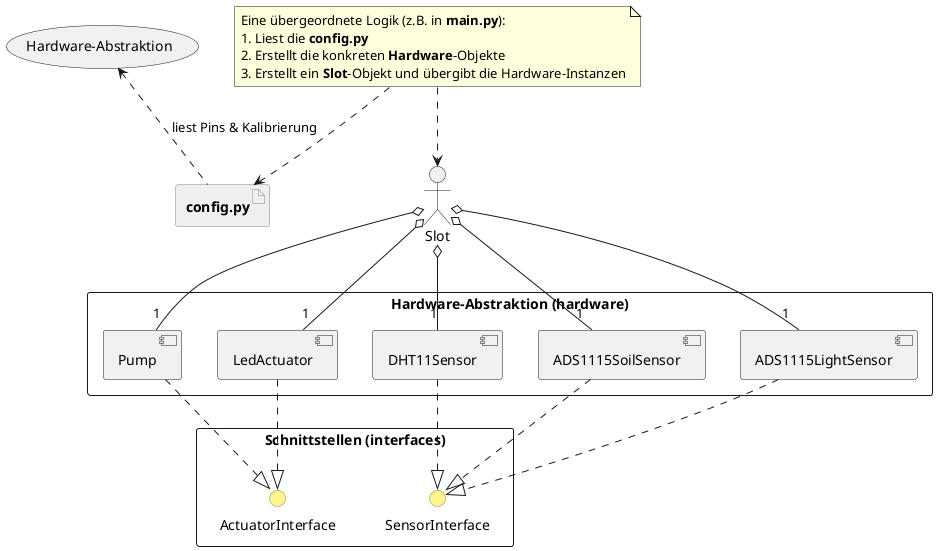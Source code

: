 @startuml

skinparam packageStyle rectangle
skinparam componentStyle uml2
skinparam class {
    BackgroundColor #LightSteelBlue
    BorderColor #444
}
skinparam interface {
    BackgroundColor #FFF68F
    BorderColor #8B833E
}
skinparam artifact {
    BackgroundColor #EFEFEF
    BorderColor #888
}

' The configuration source
artifact "<b>config.py</b>" as Config

' The definition of contracts (the "what")
package "Schnittstellen (interfaces)" {
    interface "ActuatorInterface" as IActuator
    interface "SensorInterface" as ISensor
}

' The concrete implementation of hardware drivers (the "how")
package "Hardware-Abstraktion (hardware)" {
    component "Pump"
    component "LedActuator"
    component "DHT11Sensor"
    component "ADS1115SoilSensor"
    component "ADS1115LightSensor"
}

' --- Define Relationships ---

' The hardware classes get their configuration from config.py
(Hardware-Abstraktion) <.. Config : liest Pins & Kalibrierung

' The hardware classes are the concrete implementations of the interfaces
Pump ..|> IActuator
LedActuator ..|> IActuator
DHT11Sensor ..|> ISensor
ADS1115SoilSensor ..|> ISensor
ADS1115LightSensor ..|> ISensor

' The Slot class is composed of the concrete hardware objects
Slot o-- "1" Pump
Slot o-- "1" LedActuator
Slot o-- "1" DHT11Sensor
Slot o-- "1" ADS1115SoilSensor
Slot o-- "1" ADS1115LightSensor

' A note explaining the creation process, which is outside the scope of these components
note "Eine übergeordnete Logik (z.B. in <b>main.py</b>):\n1. Liest die <b>config.py</b>\n2. Erstellt die konkreten <b>Hardware</b>-Objekte\n3. Erstellt ein <b>Slot</b>-Objekt und übergibt die Hardware-Instanzen" as CreationNote
CreationNote ..> Slot
CreationNote ..> Config

@enduml

